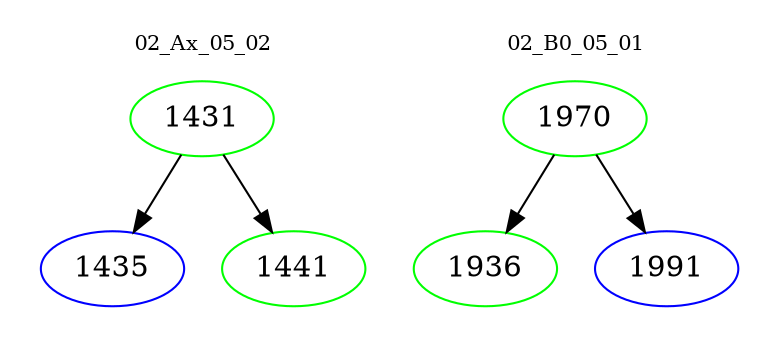 digraph{
subgraph cluster_0 {
color = white
label = "02_Ax_05_02";
fontsize=10;
T0_1431 [label="1431", color="green"]
T0_1431 -> T0_1435 [color="black"]
T0_1435 [label="1435", color="blue"]
T0_1431 -> T0_1441 [color="black"]
T0_1441 [label="1441", color="green"]
}
subgraph cluster_1 {
color = white
label = "02_B0_05_01";
fontsize=10;
T1_1970 [label="1970", color="green"]
T1_1970 -> T1_1936 [color="black"]
T1_1936 [label="1936", color="green"]
T1_1970 -> T1_1991 [color="black"]
T1_1991 [label="1991", color="blue"]
}
}
